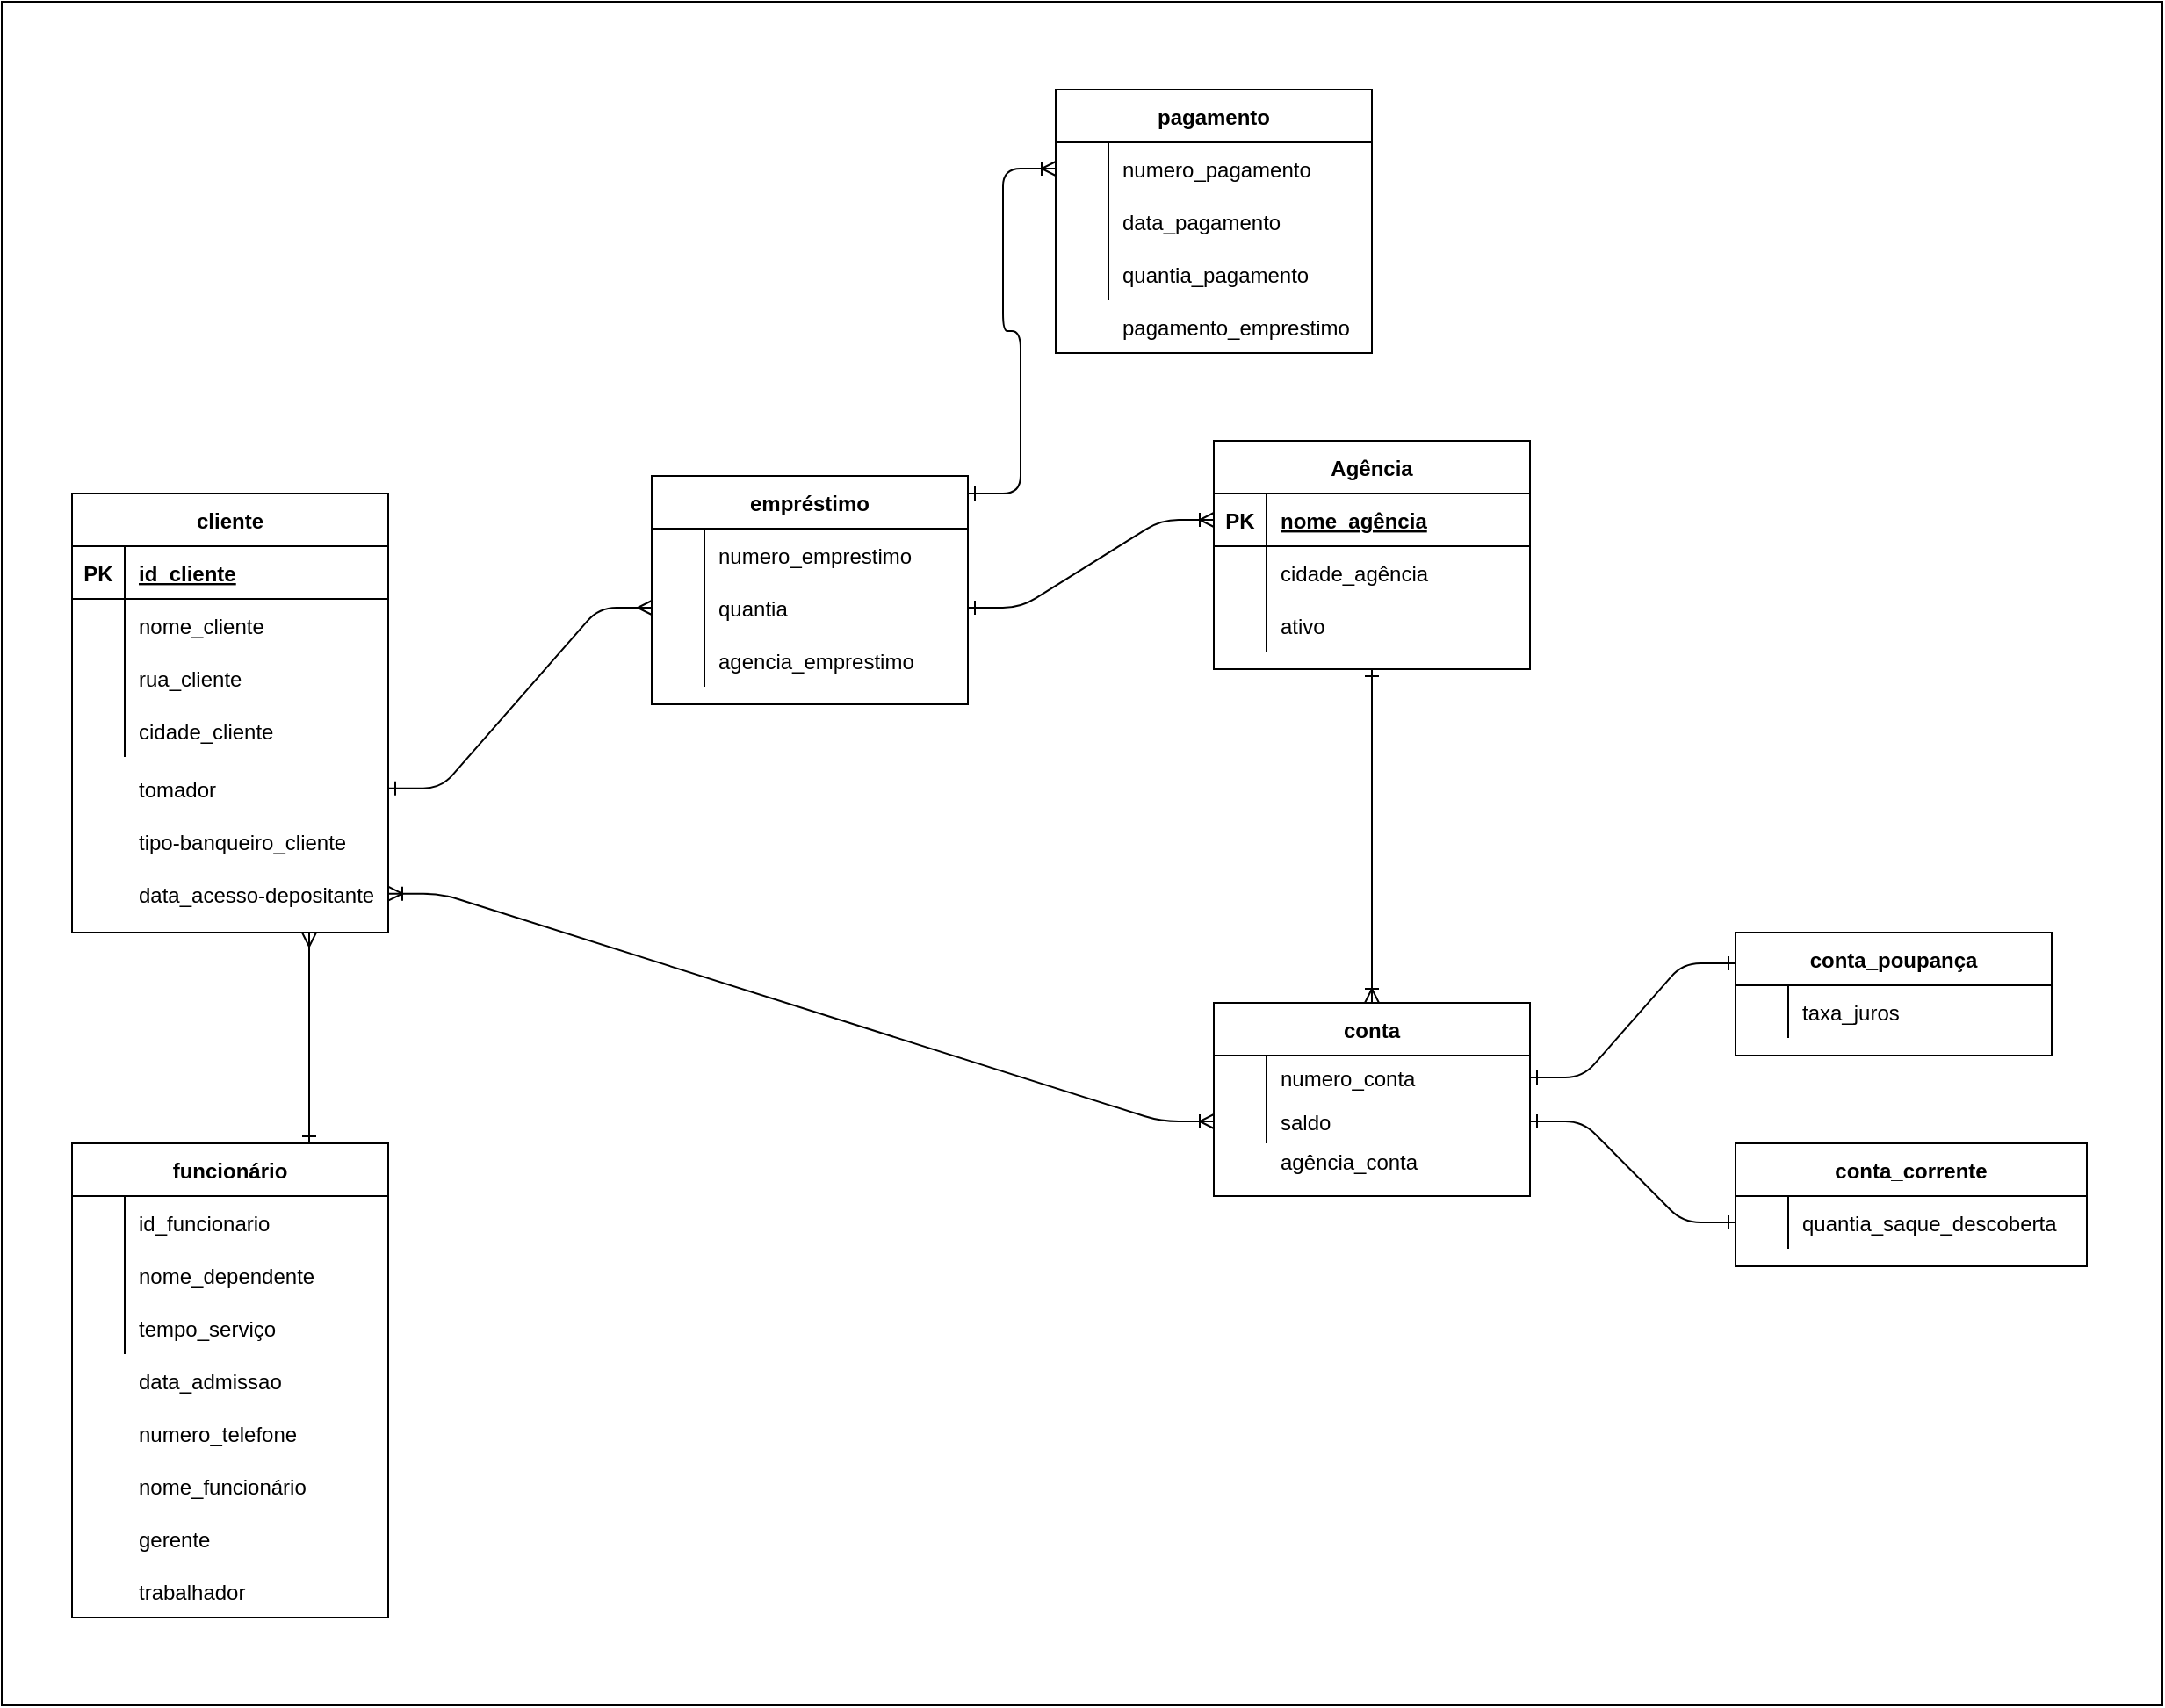 <mxfile version="14.8.6" type="github">
  <diagram id="R2lEEEUBdFMjLlhIrx00" name="Page-1">
    <mxGraphModel dx="1248" dy="677" grid="1" gridSize="10" guides="1" tooltips="1" connect="1" arrows="1" fold="1" page="1" pageScale="1" pageWidth="1654" pageHeight="2336" math="0" shadow="0" extFonts="Permanent Marker^https://fonts.googleapis.com/css?family=Permanent+Marker">
      <root>
        <mxCell id="0" />
        <mxCell id="1" parent="0" />
        <mxCell id="UU7fatPGStvRXGvjoXkg-184" value="" style="whiteSpace=wrap;html=1;" vertex="1" parent="1">
          <mxGeometry x="110" y="270" width="1230" height="970" as="geometry" />
        </mxCell>
        <mxCell id="UU7fatPGStvRXGvjoXkg-1" value="Agência" style="shape=table;startSize=30;container=1;collapsible=1;childLayout=tableLayout;fixedRows=1;rowLines=0;fontStyle=1;align=center;resizeLast=1;" vertex="1" parent="1">
          <mxGeometry x="800" y="520" width="180" height="130" as="geometry" />
        </mxCell>
        <mxCell id="UU7fatPGStvRXGvjoXkg-2" value="" style="shape=partialRectangle;collapsible=0;dropTarget=0;pointerEvents=0;fillColor=none;top=0;left=0;bottom=1;right=0;points=[[0,0.5],[1,0.5]];portConstraint=eastwest;" vertex="1" parent="UU7fatPGStvRXGvjoXkg-1">
          <mxGeometry y="30" width="180" height="30" as="geometry" />
        </mxCell>
        <mxCell id="UU7fatPGStvRXGvjoXkg-3" value="PK" style="shape=partialRectangle;connectable=0;fillColor=none;top=0;left=0;bottom=0;right=0;fontStyle=1;overflow=hidden;" vertex="1" parent="UU7fatPGStvRXGvjoXkg-2">
          <mxGeometry width="30" height="30" as="geometry" />
        </mxCell>
        <mxCell id="UU7fatPGStvRXGvjoXkg-4" value="nome_agência" style="shape=partialRectangle;connectable=0;fillColor=none;top=0;left=0;bottom=0;right=0;align=left;spacingLeft=6;fontStyle=5;overflow=hidden;" vertex="1" parent="UU7fatPGStvRXGvjoXkg-2">
          <mxGeometry x="30" width="150" height="30" as="geometry" />
        </mxCell>
        <mxCell id="UU7fatPGStvRXGvjoXkg-5" value="" style="shape=partialRectangle;collapsible=0;dropTarget=0;pointerEvents=0;fillColor=none;top=0;left=0;bottom=0;right=0;points=[[0,0.5],[1,0.5]];portConstraint=eastwest;" vertex="1" parent="UU7fatPGStvRXGvjoXkg-1">
          <mxGeometry y="60" width="180" height="30" as="geometry" />
        </mxCell>
        <mxCell id="UU7fatPGStvRXGvjoXkg-6" value="" style="shape=partialRectangle;connectable=0;fillColor=none;top=0;left=0;bottom=0;right=0;editable=1;overflow=hidden;" vertex="1" parent="UU7fatPGStvRXGvjoXkg-5">
          <mxGeometry width="30" height="30" as="geometry" />
        </mxCell>
        <mxCell id="UU7fatPGStvRXGvjoXkg-7" value="cidade_agência" style="shape=partialRectangle;connectable=0;fillColor=none;top=0;left=0;bottom=0;right=0;align=left;spacingLeft=6;overflow=hidden;" vertex="1" parent="UU7fatPGStvRXGvjoXkg-5">
          <mxGeometry x="30" width="150" height="30" as="geometry" />
        </mxCell>
        <mxCell id="UU7fatPGStvRXGvjoXkg-8" value="" style="shape=partialRectangle;collapsible=0;dropTarget=0;pointerEvents=0;fillColor=none;top=0;left=0;bottom=0;right=0;points=[[0,0.5],[1,0.5]];portConstraint=eastwest;" vertex="1" parent="UU7fatPGStvRXGvjoXkg-1">
          <mxGeometry y="90" width="180" height="30" as="geometry" />
        </mxCell>
        <mxCell id="UU7fatPGStvRXGvjoXkg-9" value="" style="shape=partialRectangle;connectable=0;fillColor=none;top=0;left=0;bottom=0;right=0;editable=1;overflow=hidden;" vertex="1" parent="UU7fatPGStvRXGvjoXkg-8">
          <mxGeometry width="30" height="30" as="geometry" />
        </mxCell>
        <mxCell id="UU7fatPGStvRXGvjoXkg-10" value="ativo" style="shape=partialRectangle;connectable=0;fillColor=none;top=0;left=0;bottom=0;right=0;align=left;spacingLeft=6;overflow=hidden;" vertex="1" parent="UU7fatPGStvRXGvjoXkg-8">
          <mxGeometry x="30" width="150" height="30" as="geometry" />
        </mxCell>
        <mxCell id="UU7fatPGStvRXGvjoXkg-61" value="conta_poupança" style="shape=table;startSize=30;container=1;collapsible=1;childLayout=tableLayout;fixedRows=1;rowLines=0;fontStyle=1;align=center;resizeLast=1;" vertex="1" parent="1">
          <mxGeometry x="1097" y="800" width="180" height="70" as="geometry" />
        </mxCell>
        <mxCell id="UU7fatPGStvRXGvjoXkg-65" value="" style="shape=partialRectangle;collapsible=0;dropTarget=0;pointerEvents=0;fillColor=none;top=0;left=0;bottom=0;right=0;points=[[0,0.5],[1,0.5]];portConstraint=eastwest;" vertex="1" parent="UU7fatPGStvRXGvjoXkg-61">
          <mxGeometry y="30" width="180" height="30" as="geometry" />
        </mxCell>
        <mxCell id="UU7fatPGStvRXGvjoXkg-66" value="" style="shape=partialRectangle;connectable=0;fillColor=none;top=0;left=0;bottom=0;right=0;editable=1;overflow=hidden;" vertex="1" parent="UU7fatPGStvRXGvjoXkg-65">
          <mxGeometry width="30" height="30" as="geometry" />
        </mxCell>
        <mxCell id="UU7fatPGStvRXGvjoXkg-67" value="taxa_juros" style="shape=partialRectangle;connectable=0;fillColor=none;top=0;left=0;bottom=0;right=0;align=left;spacingLeft=6;overflow=hidden;" vertex="1" parent="UU7fatPGStvRXGvjoXkg-65">
          <mxGeometry x="30" width="150" height="30" as="geometry" />
        </mxCell>
        <mxCell id="UU7fatPGStvRXGvjoXkg-74" value="conta_corrente" style="shape=table;startSize=30;container=1;collapsible=1;childLayout=tableLayout;fixedRows=1;rowLines=0;fontStyle=1;align=center;resizeLast=1;" vertex="1" parent="1">
          <mxGeometry x="1097" y="920" width="200" height="70" as="geometry" />
        </mxCell>
        <mxCell id="UU7fatPGStvRXGvjoXkg-78" value="" style="shape=partialRectangle;collapsible=0;dropTarget=0;pointerEvents=0;fillColor=none;top=0;left=0;bottom=0;right=0;points=[[0,0.5],[1,0.5]];portConstraint=eastwest;" vertex="1" parent="UU7fatPGStvRXGvjoXkg-74">
          <mxGeometry y="30" width="200" height="30" as="geometry" />
        </mxCell>
        <mxCell id="UU7fatPGStvRXGvjoXkg-79" value="" style="shape=partialRectangle;connectable=0;fillColor=none;top=0;left=0;bottom=0;right=0;editable=1;overflow=hidden;" vertex="1" parent="UU7fatPGStvRXGvjoXkg-78">
          <mxGeometry width="30" height="30" as="geometry" />
        </mxCell>
        <mxCell id="UU7fatPGStvRXGvjoXkg-80" value="quantia_saque_descoberta" style="shape=partialRectangle;connectable=0;fillColor=none;top=0;left=0;bottom=0;right=0;align=left;spacingLeft=6;overflow=hidden;" vertex="1" parent="UU7fatPGStvRXGvjoXkg-78">
          <mxGeometry x="30" width="170" height="30" as="geometry" />
        </mxCell>
        <mxCell id="UU7fatPGStvRXGvjoXkg-106" value="" style="group" vertex="1" connectable="0" parent="1">
          <mxGeometry x="800" y="840" width="180" height="110" as="geometry" />
        </mxCell>
        <mxCell id="UU7fatPGStvRXGvjoXkg-42" value="conta" style="shape=table;startSize=30;container=1;collapsible=1;childLayout=tableLayout;fixedRows=1;rowLines=0;fontStyle=1;align=center;resizeLast=1;" vertex="1" parent="UU7fatPGStvRXGvjoXkg-106">
          <mxGeometry width="180" height="110" as="geometry" />
        </mxCell>
        <mxCell id="UU7fatPGStvRXGvjoXkg-46" value="" style="shape=partialRectangle;collapsible=0;dropTarget=0;pointerEvents=0;fillColor=none;top=0;left=0;bottom=0;right=0;points=[[0,0.5],[1,0.5]];portConstraint=eastwest;" vertex="1" parent="UU7fatPGStvRXGvjoXkg-42">
          <mxGeometry y="30" width="180" height="25" as="geometry" />
        </mxCell>
        <mxCell id="UU7fatPGStvRXGvjoXkg-47" value="" style="shape=partialRectangle;connectable=0;fillColor=none;top=0;left=0;bottom=0;right=0;editable=1;overflow=hidden;" vertex="1" parent="UU7fatPGStvRXGvjoXkg-46">
          <mxGeometry width="30" height="25" as="geometry" />
        </mxCell>
        <mxCell id="UU7fatPGStvRXGvjoXkg-48" value="numero_conta" style="shape=partialRectangle;connectable=0;fillColor=none;top=0;left=0;bottom=0;right=0;align=left;spacingLeft=6;overflow=hidden;" vertex="1" parent="UU7fatPGStvRXGvjoXkg-46">
          <mxGeometry x="30" width="150" height="25" as="geometry" />
        </mxCell>
        <mxCell id="UU7fatPGStvRXGvjoXkg-49" value="" style="shape=partialRectangle;collapsible=0;dropTarget=0;pointerEvents=0;fillColor=none;top=0;left=0;bottom=0;right=0;points=[[0,0.5],[1,0.5]];portConstraint=eastwest;" vertex="1" parent="UU7fatPGStvRXGvjoXkg-42">
          <mxGeometry y="55" width="180" height="25" as="geometry" />
        </mxCell>
        <mxCell id="UU7fatPGStvRXGvjoXkg-50" value="" style="shape=partialRectangle;connectable=0;fillColor=none;top=0;left=0;bottom=0;right=0;editable=1;overflow=hidden;" vertex="1" parent="UU7fatPGStvRXGvjoXkg-49">
          <mxGeometry width="30" height="25" as="geometry" />
        </mxCell>
        <mxCell id="UU7fatPGStvRXGvjoXkg-51" value="saldo" style="shape=partialRectangle;connectable=0;fillColor=none;top=0;left=0;bottom=0;right=0;align=left;spacingLeft=6;overflow=hidden;" vertex="1" parent="UU7fatPGStvRXGvjoXkg-49">
          <mxGeometry x="30" width="150" height="25" as="geometry" />
        </mxCell>
        <mxCell id="UU7fatPGStvRXGvjoXkg-105" value="agência_conta" style="shape=partialRectangle;connectable=0;fillColor=none;top=0;left=0;bottom=0;right=0;align=left;spacingLeft=6;overflow=hidden;" vertex="1" parent="UU7fatPGStvRXGvjoXkg-106">
          <mxGeometry x="30" y="77.5" width="150" height="25" as="geometry" />
        </mxCell>
        <mxCell id="UU7fatPGStvRXGvjoXkg-107" value="" style="group" vertex="1" connectable="0" parent="1">
          <mxGeometry x="150" y="920" width="180" height="270" as="geometry" />
        </mxCell>
        <mxCell id="UU7fatPGStvRXGvjoXkg-87" value="funcionário" style="shape=table;startSize=30;container=1;collapsible=1;childLayout=tableLayout;fixedRows=1;rowLines=0;fontStyle=1;align=center;resizeLast=1;" vertex="1" parent="UU7fatPGStvRXGvjoXkg-107">
          <mxGeometry width="180" height="270" as="geometry">
            <mxRectangle width="100" height="30" as="alternateBounds" />
          </mxGeometry>
        </mxCell>
        <mxCell id="UU7fatPGStvRXGvjoXkg-91" value="" style="shape=partialRectangle;collapsible=0;dropTarget=0;pointerEvents=0;fillColor=none;top=0;left=0;bottom=0;right=0;points=[[0,0.5],[1,0.5]];portConstraint=eastwest;" vertex="1" parent="UU7fatPGStvRXGvjoXkg-87">
          <mxGeometry y="30" width="180" height="30" as="geometry" />
        </mxCell>
        <mxCell id="UU7fatPGStvRXGvjoXkg-92" value="" style="shape=partialRectangle;connectable=0;fillColor=none;top=0;left=0;bottom=0;right=0;editable=1;overflow=hidden;" vertex="1" parent="UU7fatPGStvRXGvjoXkg-91">
          <mxGeometry width="30" height="30" as="geometry" />
        </mxCell>
        <mxCell id="UU7fatPGStvRXGvjoXkg-93" value="id_funcionario" style="shape=partialRectangle;connectable=0;fillColor=none;top=0;left=0;bottom=0;right=0;align=left;spacingLeft=6;overflow=hidden;" vertex="1" parent="UU7fatPGStvRXGvjoXkg-91">
          <mxGeometry x="30" width="150" height="30" as="geometry" />
        </mxCell>
        <mxCell id="UU7fatPGStvRXGvjoXkg-94" value="" style="shape=partialRectangle;collapsible=0;dropTarget=0;pointerEvents=0;fillColor=none;top=0;left=0;bottom=0;right=0;points=[[0,0.5],[1,0.5]];portConstraint=eastwest;" vertex="1" parent="UU7fatPGStvRXGvjoXkg-87">
          <mxGeometry y="60" width="180" height="30" as="geometry" />
        </mxCell>
        <mxCell id="UU7fatPGStvRXGvjoXkg-95" value="" style="shape=partialRectangle;connectable=0;fillColor=none;top=0;left=0;bottom=0;right=0;editable=1;overflow=hidden;" vertex="1" parent="UU7fatPGStvRXGvjoXkg-94">
          <mxGeometry width="30" height="30" as="geometry" />
        </mxCell>
        <mxCell id="UU7fatPGStvRXGvjoXkg-96" value="nome_dependente" style="shape=partialRectangle;connectable=0;fillColor=none;top=0;left=0;bottom=0;right=0;align=left;spacingLeft=6;overflow=hidden;" vertex="1" parent="UU7fatPGStvRXGvjoXkg-94">
          <mxGeometry x="30" width="150" height="30" as="geometry" />
        </mxCell>
        <mxCell id="UU7fatPGStvRXGvjoXkg-97" value="" style="shape=partialRectangle;collapsible=0;dropTarget=0;pointerEvents=0;fillColor=none;top=0;left=0;bottom=0;right=0;points=[[0,0.5],[1,0.5]];portConstraint=eastwest;" vertex="1" parent="UU7fatPGStvRXGvjoXkg-87">
          <mxGeometry y="90" width="180" height="30" as="geometry" />
        </mxCell>
        <mxCell id="UU7fatPGStvRXGvjoXkg-98" value="" style="shape=partialRectangle;connectable=0;fillColor=none;top=0;left=0;bottom=0;right=0;editable=1;overflow=hidden;" vertex="1" parent="UU7fatPGStvRXGvjoXkg-97">
          <mxGeometry width="30" height="30" as="geometry" />
        </mxCell>
        <mxCell id="UU7fatPGStvRXGvjoXkg-99" value="tempo_serviço" style="shape=partialRectangle;connectable=0;fillColor=none;top=0;left=0;bottom=0;right=0;align=left;spacingLeft=6;overflow=hidden;" vertex="1" parent="UU7fatPGStvRXGvjoXkg-97">
          <mxGeometry x="30" width="150" height="30" as="geometry" />
        </mxCell>
        <mxCell id="UU7fatPGStvRXGvjoXkg-100" value="data_admissao" style="shape=partialRectangle;connectable=0;fillColor=none;top=0;left=0;bottom=0;right=0;align=left;spacingLeft=6;overflow=hidden;" vertex="1" parent="UU7fatPGStvRXGvjoXkg-107">
          <mxGeometry x="30" y="120" width="150" height="30" as="geometry" />
        </mxCell>
        <mxCell id="UU7fatPGStvRXGvjoXkg-101" value="numero_telefone" style="shape=partialRectangle;connectable=0;fillColor=none;top=0;left=0;bottom=0;right=0;align=left;spacingLeft=6;overflow=hidden;" vertex="1" parent="UU7fatPGStvRXGvjoXkg-107">
          <mxGeometry x="30" y="150" width="150" height="30" as="geometry" />
        </mxCell>
        <mxCell id="UU7fatPGStvRXGvjoXkg-102" value="nome_funcionário" style="shape=partialRectangle;connectable=0;fillColor=none;top=0;left=0;bottom=0;right=0;align=left;spacingLeft=6;overflow=hidden;" vertex="1" parent="UU7fatPGStvRXGvjoXkg-107">
          <mxGeometry x="30" y="180" width="150" height="30" as="geometry" />
        </mxCell>
        <mxCell id="UU7fatPGStvRXGvjoXkg-103" value="gerente" style="shape=partialRectangle;connectable=0;fillColor=none;top=0;left=0;bottom=0;right=0;align=left;spacingLeft=6;overflow=hidden;" vertex="1" parent="UU7fatPGStvRXGvjoXkg-107">
          <mxGeometry x="30" y="210" width="150" height="30" as="geometry" />
        </mxCell>
        <mxCell id="UU7fatPGStvRXGvjoXkg-104" value="trabalhador" style="shape=partialRectangle;connectable=0;fillColor=none;top=0;left=0;bottom=0;right=0;align=left;spacingLeft=6;overflow=hidden;" vertex="1" parent="UU7fatPGStvRXGvjoXkg-107">
          <mxGeometry x="30" y="240" width="150" height="30" as="geometry" />
        </mxCell>
        <mxCell id="UU7fatPGStvRXGvjoXkg-115" value="" style="edgeStyle=entityRelationEdgeStyle;fontSize=12;html=1;endArrow=ERone;startArrow=ERone;exitX=1;exitY=0.5;exitDx=0;exitDy=0;entryX=0;entryY=0.25;entryDx=0;entryDy=0;startFill=0;endFill=0;" edge="1" parent="1" source="UU7fatPGStvRXGvjoXkg-46" target="UU7fatPGStvRXGvjoXkg-61">
          <mxGeometry width="100" height="100" relative="1" as="geometry">
            <mxPoint x="970" y="840" as="sourcePoint" />
            <mxPoint x="1070" y="740" as="targetPoint" />
          </mxGeometry>
        </mxCell>
        <mxCell id="UU7fatPGStvRXGvjoXkg-116" value="" style="edgeStyle=entityRelationEdgeStyle;fontSize=12;html=1;endArrow=ERone;startArrow=ERone;entryX=0;entryY=0.5;entryDx=0;entryDy=0;exitX=1;exitY=0.5;exitDx=0;exitDy=0;endFill=0;startFill=0;" edge="1" parent="1" source="UU7fatPGStvRXGvjoXkg-49" target="UU7fatPGStvRXGvjoXkg-78">
          <mxGeometry width="100" height="100" relative="1" as="geometry">
            <mxPoint x="1000" y="904" as="sourcePoint" />
            <mxPoint x="1080" y="900" as="targetPoint" />
          </mxGeometry>
        </mxCell>
        <mxCell id="UU7fatPGStvRXGvjoXkg-139" value="empréstimo" style="shape=table;startSize=30;container=1;collapsible=1;childLayout=tableLayout;fixedRows=1;rowLines=0;fontStyle=1;align=center;resizeLast=1;" vertex="1" parent="1">
          <mxGeometry x="480" y="540" width="180" height="130" as="geometry" />
        </mxCell>
        <mxCell id="UU7fatPGStvRXGvjoXkg-143" value="" style="shape=partialRectangle;collapsible=0;dropTarget=0;pointerEvents=0;fillColor=none;top=0;left=0;bottom=0;right=0;points=[[0,0.5],[1,0.5]];portConstraint=eastwest;" vertex="1" parent="UU7fatPGStvRXGvjoXkg-139">
          <mxGeometry y="30" width="180" height="30" as="geometry" />
        </mxCell>
        <mxCell id="UU7fatPGStvRXGvjoXkg-144" value="" style="shape=partialRectangle;connectable=0;fillColor=none;top=0;left=0;bottom=0;right=0;editable=1;overflow=hidden;" vertex="1" parent="UU7fatPGStvRXGvjoXkg-143">
          <mxGeometry width="30" height="30" as="geometry" />
        </mxCell>
        <mxCell id="UU7fatPGStvRXGvjoXkg-145" value="numero_emprestimo" style="shape=partialRectangle;connectable=0;fillColor=none;top=0;left=0;bottom=0;right=0;align=left;spacingLeft=6;overflow=hidden;" vertex="1" parent="UU7fatPGStvRXGvjoXkg-143">
          <mxGeometry x="30" width="150" height="30" as="geometry" />
        </mxCell>
        <mxCell id="UU7fatPGStvRXGvjoXkg-146" value="" style="shape=partialRectangle;collapsible=0;dropTarget=0;pointerEvents=0;fillColor=none;top=0;left=0;bottom=0;right=0;points=[[0,0.5],[1,0.5]];portConstraint=eastwest;" vertex="1" parent="UU7fatPGStvRXGvjoXkg-139">
          <mxGeometry y="60" width="180" height="30" as="geometry" />
        </mxCell>
        <mxCell id="UU7fatPGStvRXGvjoXkg-147" value="" style="shape=partialRectangle;connectable=0;fillColor=none;top=0;left=0;bottom=0;right=0;editable=1;overflow=hidden;" vertex="1" parent="UU7fatPGStvRXGvjoXkg-146">
          <mxGeometry width="30" height="30" as="geometry" />
        </mxCell>
        <mxCell id="UU7fatPGStvRXGvjoXkg-148" value="quantia" style="shape=partialRectangle;connectable=0;fillColor=none;top=0;left=0;bottom=0;right=0;align=left;spacingLeft=6;overflow=hidden;" vertex="1" parent="UU7fatPGStvRXGvjoXkg-146">
          <mxGeometry x="30" width="150" height="30" as="geometry" />
        </mxCell>
        <mxCell id="UU7fatPGStvRXGvjoXkg-149" value="" style="shape=partialRectangle;collapsible=0;dropTarget=0;pointerEvents=0;fillColor=none;top=0;left=0;bottom=0;right=0;points=[[0,0.5],[1,0.5]];portConstraint=eastwest;" vertex="1" parent="UU7fatPGStvRXGvjoXkg-139">
          <mxGeometry y="90" width="180" height="30" as="geometry" />
        </mxCell>
        <mxCell id="UU7fatPGStvRXGvjoXkg-150" value="" style="shape=partialRectangle;connectable=0;fillColor=none;top=0;left=0;bottom=0;right=0;editable=1;overflow=hidden;" vertex="1" parent="UU7fatPGStvRXGvjoXkg-149">
          <mxGeometry width="30" height="30" as="geometry" />
        </mxCell>
        <mxCell id="UU7fatPGStvRXGvjoXkg-151" value="agencia_emprestimo" style="shape=partialRectangle;connectable=0;fillColor=none;top=0;left=0;bottom=0;right=0;align=left;spacingLeft=6;overflow=hidden;" vertex="1" parent="UU7fatPGStvRXGvjoXkg-149">
          <mxGeometry x="30" width="150" height="30" as="geometry" />
        </mxCell>
        <mxCell id="UU7fatPGStvRXGvjoXkg-152" value="" style="group" vertex="1" connectable="0" parent="1">
          <mxGeometry x="150" y="550" width="180" height="250" as="geometry" />
        </mxCell>
        <mxCell id="UU7fatPGStvRXGvjoXkg-14" value="cliente" style="shape=table;startSize=30;container=1;collapsible=1;childLayout=tableLayout;fixedRows=1;rowLines=0;fontStyle=1;align=center;resizeLast=1;" vertex="1" parent="UU7fatPGStvRXGvjoXkg-152">
          <mxGeometry width="180" height="250.0" as="geometry" />
        </mxCell>
        <mxCell id="UU7fatPGStvRXGvjoXkg-15" value="" style="shape=partialRectangle;collapsible=0;dropTarget=0;pointerEvents=0;fillColor=none;top=0;left=0;bottom=1;right=0;points=[[0,0.5],[1,0.5]];portConstraint=eastwest;" vertex="1" parent="UU7fatPGStvRXGvjoXkg-14">
          <mxGeometry y="30" width="180" height="30" as="geometry" />
        </mxCell>
        <mxCell id="UU7fatPGStvRXGvjoXkg-16" value="PK" style="shape=partialRectangle;connectable=0;fillColor=none;top=0;left=0;bottom=0;right=0;fontStyle=1;overflow=hidden;" vertex="1" parent="UU7fatPGStvRXGvjoXkg-15">
          <mxGeometry width="30" height="30" as="geometry" />
        </mxCell>
        <mxCell id="UU7fatPGStvRXGvjoXkg-17" value="id_cliente" style="shape=partialRectangle;connectable=0;fillColor=none;top=0;left=0;bottom=0;right=0;align=left;spacingLeft=6;fontStyle=5;overflow=hidden;" vertex="1" parent="UU7fatPGStvRXGvjoXkg-15">
          <mxGeometry x="30" width="150" height="30" as="geometry" />
        </mxCell>
        <mxCell id="UU7fatPGStvRXGvjoXkg-18" value="" style="shape=partialRectangle;collapsible=0;dropTarget=0;pointerEvents=0;fillColor=none;top=0;left=0;bottom=0;right=0;points=[[0,0.5],[1,0.5]];portConstraint=eastwest;" vertex="1" parent="UU7fatPGStvRXGvjoXkg-14">
          <mxGeometry y="60" width="180" height="30" as="geometry" />
        </mxCell>
        <mxCell id="UU7fatPGStvRXGvjoXkg-19" value="" style="shape=partialRectangle;connectable=0;fillColor=none;top=0;left=0;bottom=0;right=0;editable=1;overflow=hidden;" vertex="1" parent="UU7fatPGStvRXGvjoXkg-18">
          <mxGeometry width="30" height="30" as="geometry" />
        </mxCell>
        <mxCell id="UU7fatPGStvRXGvjoXkg-20" value="nome_cliente" style="shape=partialRectangle;connectable=0;fillColor=none;top=0;left=0;bottom=0;right=0;align=left;spacingLeft=6;overflow=hidden;" vertex="1" parent="UU7fatPGStvRXGvjoXkg-18">
          <mxGeometry x="30" width="150" height="30" as="geometry" />
        </mxCell>
        <mxCell id="UU7fatPGStvRXGvjoXkg-21" value="" style="shape=partialRectangle;collapsible=0;dropTarget=0;pointerEvents=0;fillColor=none;top=0;left=0;bottom=0;right=0;points=[[0,0.5],[1,0.5]];portConstraint=eastwest;" vertex="1" parent="UU7fatPGStvRXGvjoXkg-14">
          <mxGeometry y="90" width="180" height="30" as="geometry" />
        </mxCell>
        <mxCell id="UU7fatPGStvRXGvjoXkg-22" value="" style="shape=partialRectangle;connectable=0;fillColor=none;top=0;left=0;bottom=0;right=0;editable=1;overflow=hidden;" vertex="1" parent="UU7fatPGStvRXGvjoXkg-21">
          <mxGeometry width="30" height="30" as="geometry" />
        </mxCell>
        <mxCell id="UU7fatPGStvRXGvjoXkg-23" value="rua_cliente" style="shape=partialRectangle;connectable=0;fillColor=none;top=0;left=0;bottom=0;right=0;align=left;spacingLeft=6;overflow=hidden;" vertex="1" parent="UU7fatPGStvRXGvjoXkg-21">
          <mxGeometry x="30" width="150" height="30" as="geometry" />
        </mxCell>
        <mxCell id="UU7fatPGStvRXGvjoXkg-24" value="" style="shape=partialRectangle;collapsible=0;dropTarget=0;pointerEvents=0;fillColor=none;top=0;left=0;bottom=0;right=0;points=[[0,0.5],[1,0.5]];portConstraint=eastwest;" vertex="1" parent="UU7fatPGStvRXGvjoXkg-14">
          <mxGeometry y="120" width="180" height="30" as="geometry" />
        </mxCell>
        <mxCell id="UU7fatPGStvRXGvjoXkg-25" value="" style="shape=partialRectangle;connectable=0;fillColor=none;top=0;left=0;bottom=0;right=0;editable=1;overflow=hidden;" vertex="1" parent="UU7fatPGStvRXGvjoXkg-24">
          <mxGeometry width="30" height="30" as="geometry" />
        </mxCell>
        <mxCell id="UU7fatPGStvRXGvjoXkg-26" value="cidade_cliente" style="shape=partialRectangle;connectable=0;fillColor=none;top=0;left=0;bottom=0;right=0;align=left;spacingLeft=6;overflow=hidden;" vertex="1" parent="UU7fatPGStvRXGvjoXkg-24">
          <mxGeometry x="30" width="150" height="30" as="geometry" />
        </mxCell>
        <mxCell id="UU7fatPGStvRXGvjoXkg-133" value="" style="shape=partialRectangle;collapsible=0;dropTarget=0;pointerEvents=0;fillColor=none;top=0;left=0;bottom=0;right=0;points=[[0,0.5],[1,0.5]];portConstraint=eastwest;" vertex="1" parent="UU7fatPGStvRXGvjoXkg-152">
          <mxGeometry y="149.999" width="180" height="35.714" as="geometry" />
        </mxCell>
        <mxCell id="UU7fatPGStvRXGvjoXkg-134" value="" style="shape=partialRectangle;connectable=0;fillColor=none;top=0;left=0;bottom=0;right=0;editable=1;overflow=hidden;" vertex="1" parent="UU7fatPGStvRXGvjoXkg-133">
          <mxGeometry width="30" height="35.714" as="geometry" />
        </mxCell>
        <mxCell id="UU7fatPGStvRXGvjoXkg-135" value="tomador" style="shape=partialRectangle;connectable=0;fillColor=none;top=0;left=0;bottom=0;right=0;align=left;spacingLeft=6;overflow=hidden;" vertex="1" parent="UU7fatPGStvRXGvjoXkg-133">
          <mxGeometry x="30" width="150" height="35.714" as="geometry" />
        </mxCell>
        <mxCell id="UU7fatPGStvRXGvjoXkg-136" value="" style="shape=partialRectangle;collapsible=0;dropTarget=0;pointerEvents=0;fillColor=none;top=0;left=0;bottom=0;right=0;points=[[0,0.5],[1,0.5]];portConstraint=eastwest;" vertex="1" parent="UU7fatPGStvRXGvjoXkg-152">
          <mxGeometry y="180.003" width="180" height="35.714" as="geometry" />
        </mxCell>
        <mxCell id="UU7fatPGStvRXGvjoXkg-137" value="" style="shape=partialRectangle;connectable=0;fillColor=none;top=0;left=0;bottom=0;right=0;editable=1;overflow=hidden;" vertex="1" parent="UU7fatPGStvRXGvjoXkg-136">
          <mxGeometry width="30" height="35.714" as="geometry" />
        </mxCell>
        <mxCell id="UU7fatPGStvRXGvjoXkg-138" value="tipo-banqueiro_cliente" style="shape=partialRectangle;connectable=0;fillColor=none;top=0;left=0;bottom=0;right=0;align=left;spacingLeft=6;overflow=hidden;" vertex="1" parent="UU7fatPGStvRXGvjoXkg-136">
          <mxGeometry x="30" width="150" height="35.714" as="geometry" />
        </mxCell>
        <mxCell id="UU7fatPGStvRXGvjoXkg-174" value="" style="shape=partialRectangle;collapsible=0;dropTarget=0;pointerEvents=0;fillColor=none;top=0;left=0;bottom=0;right=0;points=[[0,0.5],[1,0.5]];portConstraint=eastwest;" vertex="1" parent="UU7fatPGStvRXGvjoXkg-152">
          <mxGeometry y="210.003" width="180" height="35.714" as="geometry" />
        </mxCell>
        <mxCell id="UU7fatPGStvRXGvjoXkg-175" value="" style="shape=partialRectangle;connectable=0;fillColor=none;top=0;left=0;bottom=0;right=0;editable=1;overflow=hidden;" vertex="1" parent="UU7fatPGStvRXGvjoXkg-174">
          <mxGeometry width="30" height="35.714" as="geometry" />
        </mxCell>
        <mxCell id="UU7fatPGStvRXGvjoXkg-176" value="data_acesso-depositante" style="shape=partialRectangle;connectable=0;fillColor=none;top=0;left=0;bottom=0;right=0;align=left;spacingLeft=6;overflow=hidden;" vertex="1" parent="UU7fatPGStvRXGvjoXkg-174">
          <mxGeometry x="30" width="150" height="35.714" as="geometry" />
        </mxCell>
        <mxCell id="UU7fatPGStvRXGvjoXkg-154" value="" style="edgeStyle=entityRelationEdgeStyle;fontSize=12;html=1;endArrow=ERoneToMany;startArrow=ERone;exitX=1;exitY=0.5;exitDx=0;exitDy=0;entryX=0;entryY=0.5;entryDx=0;entryDy=0;startFill=0;" edge="1" parent="1" source="UU7fatPGStvRXGvjoXkg-146" target="UU7fatPGStvRXGvjoXkg-2">
          <mxGeometry width="100" height="100" relative="1" as="geometry">
            <mxPoint x="590" y="630" as="sourcePoint" />
            <mxPoint x="690" y="530" as="targetPoint" />
          </mxGeometry>
        </mxCell>
        <mxCell id="UU7fatPGStvRXGvjoXkg-172" value="" style="edgeStyle=entityRelationEdgeStyle;fontSize=12;html=1;endArrow=ERoneToMany;startArrow=ERone;startFill=0;entryX=0;entryY=0.5;entryDx=0;entryDy=0;exitX=1;exitY=0.077;exitDx=0;exitDy=0;exitPerimeter=0;" edge="1" parent="1" source="UU7fatPGStvRXGvjoXkg-139" target="UU7fatPGStvRXGvjoXkg-159">
          <mxGeometry width="100" height="100" relative="1" as="geometry">
            <mxPoint x="680" y="540" as="sourcePoint" />
            <mxPoint x="780" y="440" as="targetPoint" />
          </mxGeometry>
        </mxCell>
        <mxCell id="UU7fatPGStvRXGvjoXkg-173" value="" style="group" vertex="1" connectable="0" parent="1">
          <mxGeometry x="710" y="320" width="180" height="150" as="geometry" />
        </mxCell>
        <mxCell id="UU7fatPGStvRXGvjoXkg-155" value="pagamento" style="shape=table;startSize=30;container=1;collapsible=1;childLayout=tableLayout;fixedRows=1;rowLines=0;fontStyle=1;align=center;resizeLast=1;" vertex="1" parent="UU7fatPGStvRXGvjoXkg-173">
          <mxGeometry width="180" height="150" as="geometry" />
        </mxCell>
        <mxCell id="UU7fatPGStvRXGvjoXkg-159" value="" style="shape=partialRectangle;collapsible=0;dropTarget=0;pointerEvents=0;fillColor=none;top=0;left=0;bottom=0;right=0;points=[[0,0.5],[1,0.5]];portConstraint=eastwest;" vertex="1" parent="UU7fatPGStvRXGvjoXkg-155">
          <mxGeometry y="30" width="180" height="30" as="geometry" />
        </mxCell>
        <mxCell id="UU7fatPGStvRXGvjoXkg-160" value="" style="shape=partialRectangle;connectable=0;fillColor=none;top=0;left=0;bottom=0;right=0;editable=1;overflow=hidden;" vertex="1" parent="UU7fatPGStvRXGvjoXkg-159">
          <mxGeometry width="30" height="30" as="geometry" />
        </mxCell>
        <mxCell id="UU7fatPGStvRXGvjoXkg-161" value="numero_pagamento" style="shape=partialRectangle;connectable=0;fillColor=none;top=0;left=0;bottom=0;right=0;align=left;spacingLeft=6;overflow=hidden;" vertex="1" parent="UU7fatPGStvRXGvjoXkg-159">
          <mxGeometry x="30" width="150" height="30" as="geometry" />
        </mxCell>
        <mxCell id="UU7fatPGStvRXGvjoXkg-162" value="" style="shape=partialRectangle;collapsible=0;dropTarget=0;pointerEvents=0;fillColor=none;top=0;left=0;bottom=0;right=0;points=[[0,0.5],[1,0.5]];portConstraint=eastwest;" vertex="1" parent="UU7fatPGStvRXGvjoXkg-155">
          <mxGeometry y="60" width="180" height="30" as="geometry" />
        </mxCell>
        <mxCell id="UU7fatPGStvRXGvjoXkg-163" value="" style="shape=partialRectangle;connectable=0;fillColor=none;top=0;left=0;bottom=0;right=0;editable=1;overflow=hidden;" vertex="1" parent="UU7fatPGStvRXGvjoXkg-162">
          <mxGeometry width="30" height="30" as="geometry" />
        </mxCell>
        <mxCell id="UU7fatPGStvRXGvjoXkg-164" value="data_pagamento" style="shape=partialRectangle;connectable=0;fillColor=none;top=0;left=0;bottom=0;right=0;align=left;spacingLeft=6;overflow=hidden;" vertex="1" parent="UU7fatPGStvRXGvjoXkg-162">
          <mxGeometry x="30" width="150" height="30" as="geometry" />
        </mxCell>
        <mxCell id="UU7fatPGStvRXGvjoXkg-165" value="" style="shape=partialRectangle;collapsible=0;dropTarget=0;pointerEvents=0;fillColor=none;top=0;left=0;bottom=0;right=0;points=[[0,0.5],[1,0.5]];portConstraint=eastwest;" vertex="1" parent="UU7fatPGStvRXGvjoXkg-155">
          <mxGeometry y="90" width="180" height="30" as="geometry" />
        </mxCell>
        <mxCell id="UU7fatPGStvRXGvjoXkg-166" value="" style="shape=partialRectangle;connectable=0;fillColor=none;top=0;left=0;bottom=0;right=0;editable=1;overflow=hidden;" vertex="1" parent="UU7fatPGStvRXGvjoXkg-165">
          <mxGeometry width="30" height="30" as="geometry" />
        </mxCell>
        <mxCell id="UU7fatPGStvRXGvjoXkg-167" value="quantia_pagamento" style="shape=partialRectangle;connectable=0;fillColor=none;top=0;left=0;bottom=0;right=0;align=left;spacingLeft=6;overflow=hidden;" vertex="1" parent="UU7fatPGStvRXGvjoXkg-165">
          <mxGeometry x="30" width="150" height="30" as="geometry" />
        </mxCell>
        <mxCell id="UU7fatPGStvRXGvjoXkg-168" value="" style="shape=partialRectangle;collapsible=0;dropTarget=0;pointerEvents=0;fillColor=none;top=0;left=0;bottom=0;right=0;points=[[0,0.5],[1,0.5]];portConstraint=eastwest;" vertex="1" parent="UU7fatPGStvRXGvjoXkg-173">
          <mxGeometry y="120" width="180" height="30" as="geometry" />
        </mxCell>
        <mxCell id="UU7fatPGStvRXGvjoXkg-169" value="" style="shape=partialRectangle;connectable=0;fillColor=none;top=0;left=0;bottom=0;right=0;editable=1;overflow=hidden;" vertex="1" parent="UU7fatPGStvRXGvjoXkg-168">
          <mxGeometry width="30" height="30" as="geometry" />
        </mxCell>
        <mxCell id="UU7fatPGStvRXGvjoXkg-170" value="pagamento_emprestimo" style="shape=partialRectangle;connectable=0;fillColor=none;top=0;left=0;bottom=0;right=0;align=left;spacingLeft=6;overflow=hidden;" vertex="1" parent="UU7fatPGStvRXGvjoXkg-168">
          <mxGeometry x="30" width="150" height="30" as="geometry" />
        </mxCell>
        <mxCell id="UU7fatPGStvRXGvjoXkg-177" value="" style="edgeStyle=entityRelationEdgeStyle;fontSize=12;html=1;endArrow=ERmany;startArrow=ERone;exitX=1;exitY=0.5;exitDx=0;exitDy=0;entryX=0;entryY=0.5;entryDx=0;entryDy=0;startFill=0;endFill=0;" edge="1" parent="1" source="UU7fatPGStvRXGvjoXkg-133" target="UU7fatPGStvRXGvjoXkg-146">
          <mxGeometry width="100" height="100" relative="1" as="geometry">
            <mxPoint x="310" y="710" as="sourcePoint" />
            <mxPoint x="410" y="610" as="targetPoint" />
          </mxGeometry>
        </mxCell>
        <mxCell id="UU7fatPGStvRXGvjoXkg-180" value="" style="fontSize=12;html=1;endArrow=ERone;entryX=0.5;entryY=1;entryDx=0;entryDy=0;startArrow=ERoneToMany;startFill=0;endFill=0;" edge="1" parent="1" source="UU7fatPGStvRXGvjoXkg-42" target="UU7fatPGStvRXGvjoXkg-1">
          <mxGeometry width="100" height="100" relative="1" as="geometry">
            <mxPoint x="860" y="820" as="sourcePoint" />
            <mxPoint x="860" y="670" as="targetPoint" />
          </mxGeometry>
        </mxCell>
        <mxCell id="UU7fatPGStvRXGvjoXkg-181" value="" style="edgeStyle=entityRelationEdgeStyle;fontSize=12;html=1;endArrow=ERoneToMany;exitX=1;exitY=0.5;exitDx=0;exitDy=0;entryX=0;entryY=0.5;entryDx=0;entryDy=0;startArrow=ERoneToMany;startFill=0;endFill=0;" edge="1" parent="1" source="UU7fatPGStvRXGvjoXkg-174" target="UU7fatPGStvRXGvjoXkg-49">
          <mxGeometry width="100" height="100" relative="1" as="geometry">
            <mxPoint x="640" y="830" as="sourcePoint" />
            <mxPoint x="750" y="730" as="targetPoint" />
          </mxGeometry>
        </mxCell>
        <mxCell id="UU7fatPGStvRXGvjoXkg-183" value="" style="fontSize=12;html=1;endArrow=ERmany;endFill=0;exitX=0.75;exitY=0;exitDx=0;exitDy=0;startArrow=ERone;startFill=0;entryX=0.75;entryY=1;entryDx=0;entryDy=0;" edge="1" parent="1" source="UU7fatPGStvRXGvjoXkg-87" target="UU7fatPGStvRXGvjoXkg-14">
          <mxGeometry width="100" height="100" relative="1" as="geometry">
            <mxPoint x="650" y="1040" as="sourcePoint" />
            <mxPoint x="250" y="830" as="targetPoint" />
          </mxGeometry>
        </mxCell>
      </root>
    </mxGraphModel>
  </diagram>
</mxfile>
